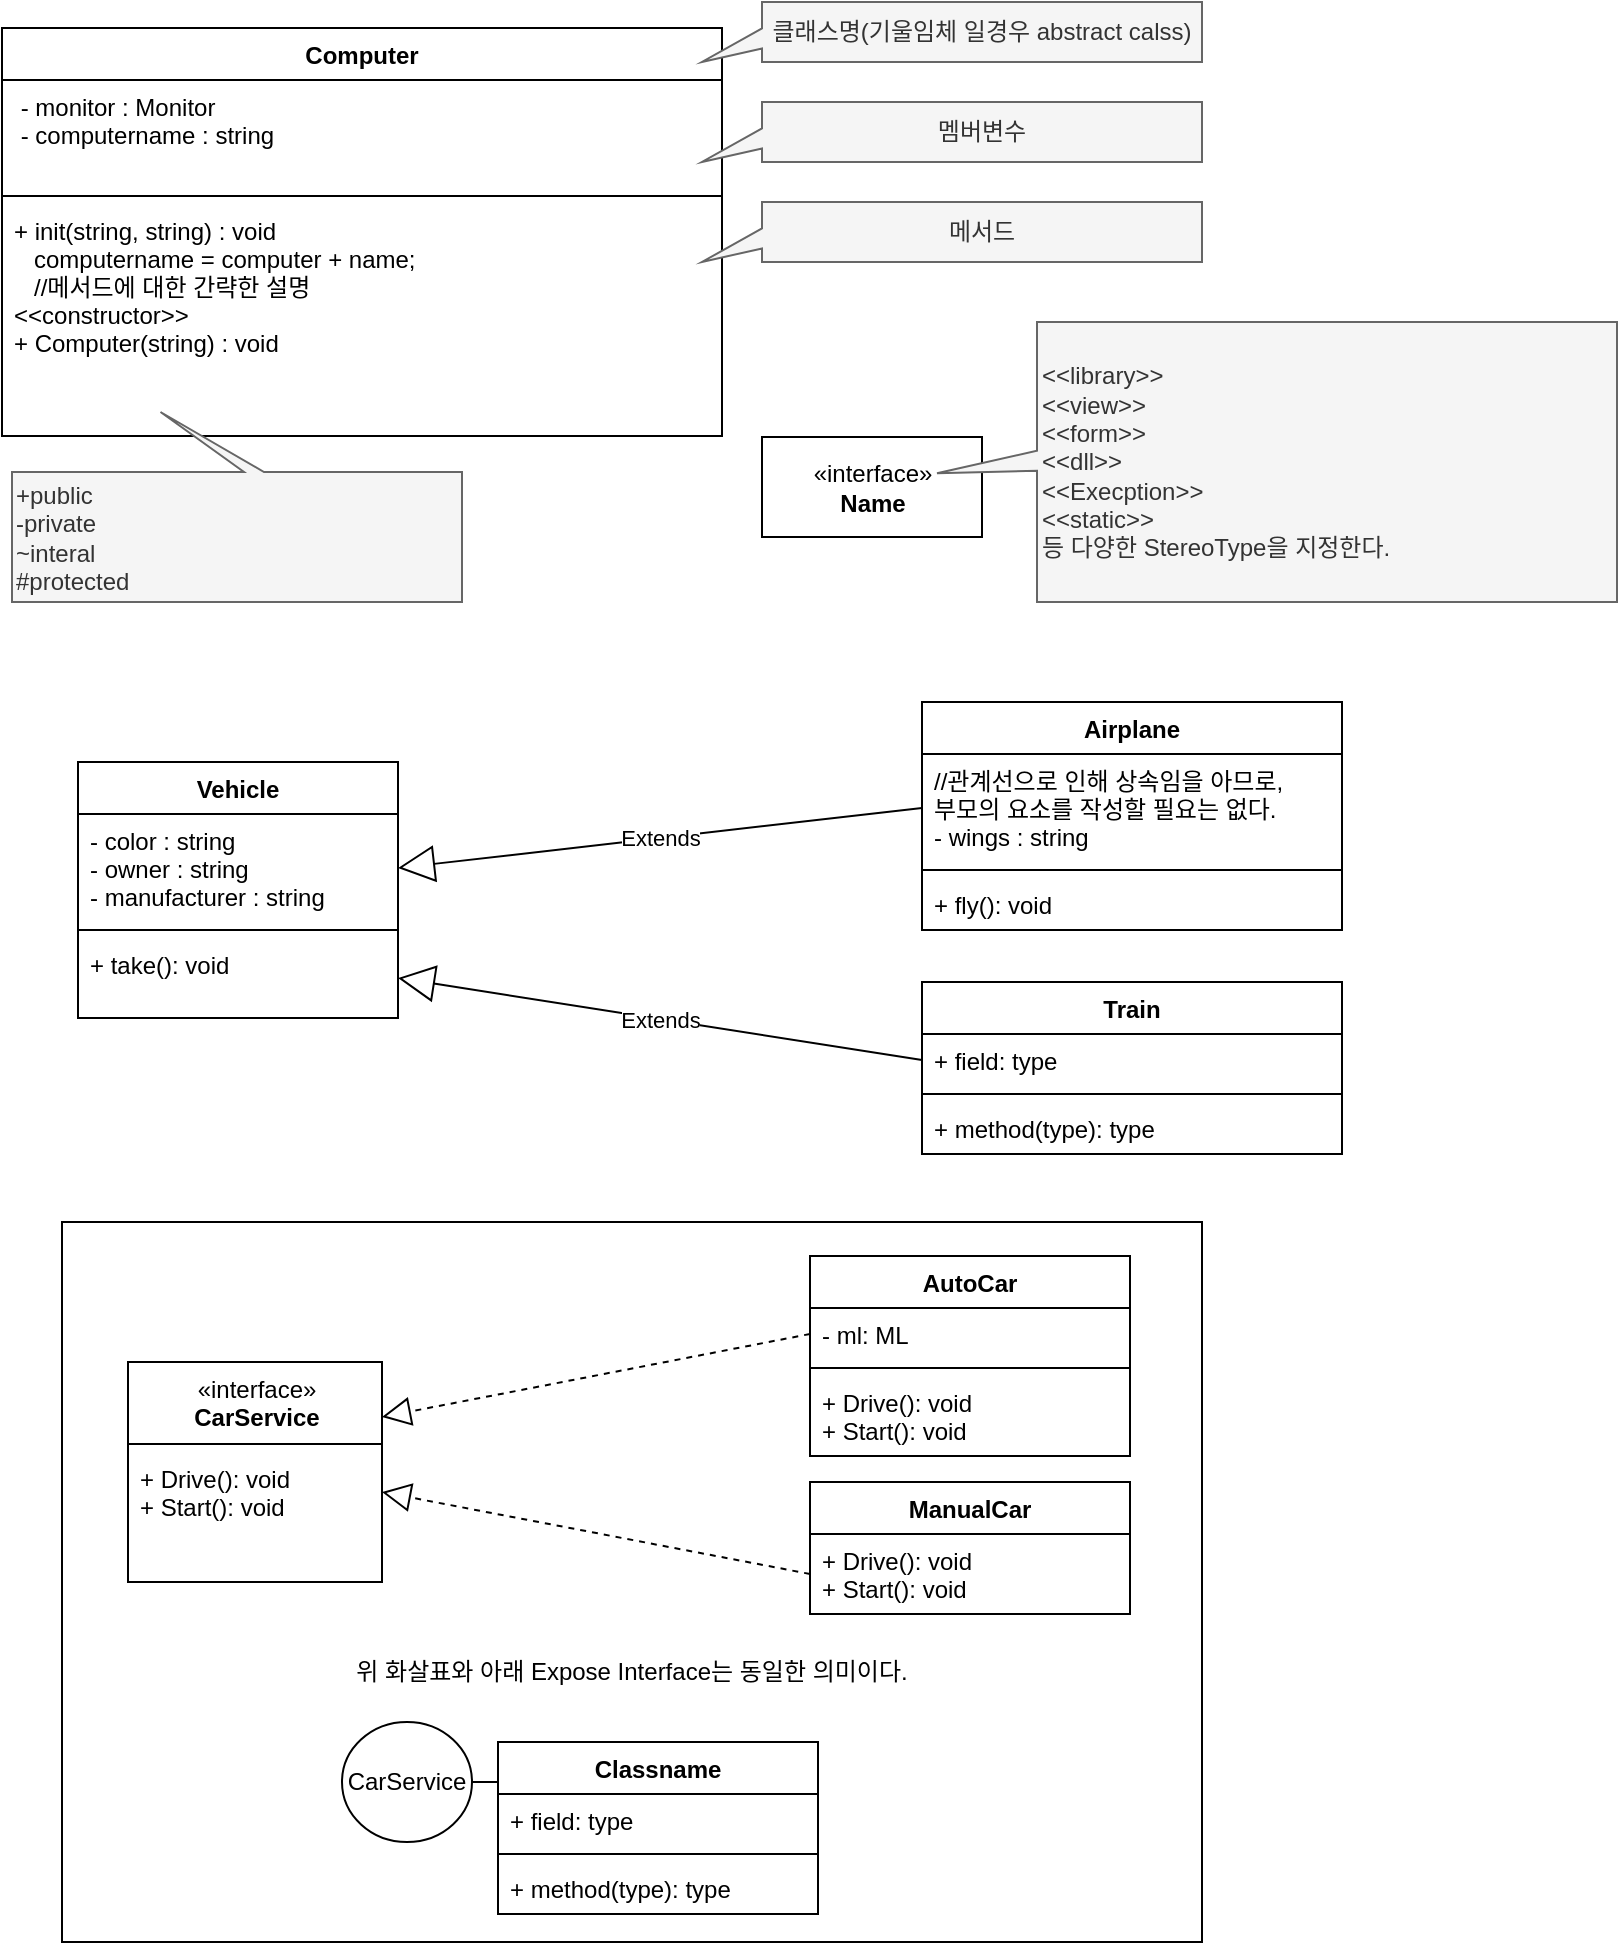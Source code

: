 <mxfile version="20.6.0" type="device"><diagram id="C5RBs43oDa-KdzZeNtuy" name="Page-1"><mxGraphModel dx="1422" dy="794" grid="1" gridSize="10" guides="1" tooltips="1" connect="1" arrows="1" fold="1" page="1" pageScale="1" pageWidth="827" pageHeight="1169" math="0" shadow="0"><root><mxCell id="WIyWlLk6GJQsqaUBKTNV-0"/><mxCell id="WIyWlLk6GJQsqaUBKTNV-1" parent="WIyWlLk6GJQsqaUBKTNV-0"/><mxCell id="caqupmd_ma4hAGuPp7cU-48" value="" style="rounded=0;whiteSpace=wrap;html=1;" vertex="1" parent="WIyWlLk6GJQsqaUBKTNV-1"><mxGeometry x="40" y="660" width="570" height="360" as="geometry"/></mxCell><mxCell id="A6jEKDnrJPkpb3QwIxSq-0" value="Computer" style="swimlane;fontStyle=1;align=center;verticalAlign=top;childLayout=stackLayout;horizontal=1;startSize=26;horizontalStack=0;resizeParent=1;resizeParentMax=0;resizeLast=0;collapsible=1;marginBottom=0;direction=east;" parent="WIyWlLk6GJQsqaUBKTNV-1" vertex="1"><mxGeometry x="10" y="63" width="360" height="204" as="geometry"><mxRectangle x="50" y="80" width="100" height="30" as="alternateBounds"/></mxGeometry></mxCell><mxCell id="A6jEKDnrJPkpb3QwIxSq-1" value=" - monitor : Monitor&#10; - computername : string" style="text;strokeColor=none;fillColor=none;align=left;verticalAlign=top;spacingLeft=4;spacingRight=4;overflow=hidden;rotatable=0;points=[[0,0.5],[1,0.5]];portConstraint=eastwest;" parent="A6jEKDnrJPkpb3QwIxSq-0" vertex="1"><mxGeometry y="26" width="360" height="54" as="geometry"/></mxCell><mxCell id="A6jEKDnrJPkpb3QwIxSq-2" value="" style="line;strokeWidth=1;fillColor=none;align=left;verticalAlign=middle;spacingTop=-1;spacingLeft=3;spacingRight=3;rotatable=0;labelPosition=right;points=[];portConstraint=eastwest;strokeColor=inherit;" parent="A6jEKDnrJPkpb3QwIxSq-0" vertex="1"><mxGeometry y="80" width="360" height="8" as="geometry"/></mxCell><object label="+ init(string, string) : void&#10;   computername = computer + name;&#10;   //메서드에 대한 간략한 설명&#10;&lt;&lt;constructor&gt;&gt;&#10;+ Computer(string) : void" placeholders="1" id="A6jEKDnrJPkpb3QwIxSq-3"><mxCell style="text;strokeColor=none;fillColor=none;align=left;verticalAlign=top;spacingLeft=4;spacingRight=4;overflow=hidden;rotatable=0;points=[[0,0.5],[1,0.5]];portConstraint=eastwest;" parent="A6jEKDnrJPkpb3QwIxSq-0" vertex="1"><mxGeometry y="88" width="360" height="116" as="geometry"/></mxCell></object><mxCell id="A6jEKDnrJPkpb3QwIxSq-4" value="&amp;laquo;interface&amp;raquo;&lt;br&gt;&lt;b&gt;Name&lt;/b&gt;" style="html=1;" parent="WIyWlLk6GJQsqaUBKTNV-1" vertex="1"><mxGeometry x="390" y="267.5" width="110" height="50" as="geometry"/></mxCell><mxCell id="A6jEKDnrJPkpb3QwIxSq-10" value="클래스명(기울임체 일경우 abstract calss)" style="shape=callout;perimeter=calloutPerimeter;size=30;position=0.44;base=10;position2=1;rotation=90;direction=east;html=1;whiteSpace=wrap;horizontal=0;fillColor=#f5f5f5;fontColor=#333333;strokeColor=#666666;" parent="WIyWlLk6GJQsqaUBKTNV-1" vertex="1"><mxGeometry x="470" y="-60" width="30" height="250" as="geometry"/></mxCell><mxCell id="A6jEKDnrJPkpb3QwIxSq-11" value="멤버변수" style="shape=callout;perimeter=calloutPerimeter;size=30;position=0.44;base=10;position2=1;rotation=90;direction=east;html=1;whiteSpace=wrap;horizontal=0;fillColor=#f5f5f5;fontColor=#333333;strokeColor=#666666;" parent="WIyWlLk6GJQsqaUBKTNV-1" vertex="1"><mxGeometry x="470" y="-10" width="30" height="250" as="geometry"/></mxCell><mxCell id="A6jEKDnrJPkpb3QwIxSq-12" value="메서드" style="shape=callout;perimeter=calloutPerimeter;size=30;position=0.44;base=10;position2=1;rotation=90;direction=east;html=1;whiteSpace=wrap;horizontal=0;fillColor=#f5f5f5;fontColor=#333333;strokeColor=#666666;" parent="WIyWlLk6GJQsqaUBKTNV-1" vertex="1"><mxGeometry x="470" y="40" width="30" height="250" as="geometry"/></mxCell><mxCell id="A6jEKDnrJPkpb3QwIxSq-15" value="+public&lt;br&gt;-private&lt;br&gt;~interal&lt;br&gt;#protected" style="shape=callout;perimeter=calloutPerimeter;size=30;position=0.44;base=10;position2=0.67;rotation=90;direction=south;html=1;whiteSpace=wrap;horizontal=0;align=left;fillColor=#f5f5f5;fontColor=#333333;strokeColor=#666666;" parent="WIyWlLk6GJQsqaUBKTNV-1" vertex="1"><mxGeometry x="80" y="190" width="95" height="225" as="geometry"/></mxCell><mxCell id="A6jEKDnrJPkpb3QwIxSq-16" value="&amp;lt;&amp;lt;library&amp;gt;&amp;gt;&lt;br&gt;&amp;lt;&amp;lt;view&amp;gt;&amp;gt;&lt;br&gt;&amp;lt;&amp;lt;form&amp;gt;&amp;gt;&lt;br&gt;&amp;lt;&amp;lt;dll&amp;gt;&amp;gt;&lt;br&gt;&amp;lt;&amp;lt;Execption&amp;gt;&amp;gt;&lt;br&gt;&amp;lt;&amp;lt;static&amp;gt;&amp;gt;&lt;br&gt;등 다양한 StereoType을 지정한다." style="shape=callout;perimeter=calloutPerimeter;size=50;position=0.46;base=10;position2=0.54;rotation=90;direction=east;html=1;whiteSpace=wrap;horizontal=0;align=left;fillColor=#f5f5f5;fontColor=#333333;strokeColor=#666666;" parent="WIyWlLk6GJQsqaUBKTNV-1" vertex="1"><mxGeometry x="577.5" y="110" width="140" height="340" as="geometry"/></mxCell><mxCell id="caqupmd_ma4hAGuPp7cU-0" value="Vehicle" style="swimlane;fontStyle=1;align=center;verticalAlign=top;childLayout=stackLayout;horizontal=1;startSize=26;horizontalStack=0;resizeParent=1;resizeParentMax=0;resizeLast=0;collapsible=1;marginBottom=0;" vertex="1" parent="WIyWlLk6GJQsqaUBKTNV-1"><mxGeometry x="48" y="430" width="160" height="128" as="geometry"/></mxCell><mxCell id="caqupmd_ma4hAGuPp7cU-1" value="- color : string&#10;- owner : string&#10;- manufacturer : string" style="text;strokeColor=none;fillColor=none;align=left;verticalAlign=top;spacingLeft=4;spacingRight=4;overflow=hidden;rotatable=0;points=[[0,0.5],[1,0.5]];portConstraint=eastwest;" vertex="1" parent="caqupmd_ma4hAGuPp7cU-0"><mxGeometry y="26" width="160" height="54" as="geometry"/></mxCell><mxCell id="caqupmd_ma4hAGuPp7cU-2" value="" style="line;strokeWidth=1;fillColor=none;align=left;verticalAlign=middle;spacingTop=-1;spacingLeft=3;spacingRight=3;rotatable=0;labelPosition=right;points=[];portConstraint=eastwest;strokeColor=inherit;" vertex="1" parent="caqupmd_ma4hAGuPp7cU-0"><mxGeometry y="80" width="160" height="8" as="geometry"/></mxCell><mxCell id="caqupmd_ma4hAGuPp7cU-3" value="+ take(): void" style="text;strokeColor=none;fillColor=none;align=left;verticalAlign=top;spacingLeft=4;spacingRight=4;overflow=hidden;rotatable=0;points=[[0,0.5],[1,0.5]];portConstraint=eastwest;" vertex="1" parent="caqupmd_ma4hAGuPp7cU-0"><mxGeometry y="88" width="160" height="40" as="geometry"/></mxCell><mxCell id="caqupmd_ma4hAGuPp7cU-4" value="Airplane" style="swimlane;fontStyle=1;align=center;verticalAlign=top;childLayout=stackLayout;horizontal=1;startSize=26;horizontalStack=0;resizeParent=1;resizeParentMax=0;resizeLast=0;collapsible=1;marginBottom=0;" vertex="1" parent="WIyWlLk6GJQsqaUBKTNV-1"><mxGeometry x="470" y="400" width="210" height="114" as="geometry"/></mxCell><mxCell id="caqupmd_ma4hAGuPp7cU-5" value="//관계선으로 인해 상속임을 아므로, &#10;부모의 요소를 작성할 필요는 없다.&#10;- wings : string" style="text;strokeColor=none;fillColor=none;align=left;verticalAlign=top;spacingLeft=4;spacingRight=4;overflow=hidden;rotatable=0;points=[[0,0.5],[1,0.5]];portConstraint=eastwest;" vertex="1" parent="caqupmd_ma4hAGuPp7cU-4"><mxGeometry y="26" width="210" height="54" as="geometry"/></mxCell><mxCell id="caqupmd_ma4hAGuPp7cU-6" value="" style="line;strokeWidth=1;fillColor=none;align=left;verticalAlign=middle;spacingTop=-1;spacingLeft=3;spacingRight=3;rotatable=0;labelPosition=right;points=[];portConstraint=eastwest;strokeColor=inherit;" vertex="1" parent="caqupmd_ma4hAGuPp7cU-4"><mxGeometry y="80" width="210" height="8" as="geometry"/></mxCell><mxCell id="caqupmd_ma4hAGuPp7cU-7" value="+ fly(): void" style="text;strokeColor=none;fillColor=none;align=left;verticalAlign=top;spacingLeft=4;spacingRight=4;overflow=hidden;rotatable=0;points=[[0,0.5],[1,0.5]];portConstraint=eastwest;" vertex="1" parent="caqupmd_ma4hAGuPp7cU-4"><mxGeometry y="88" width="210" height="26" as="geometry"/></mxCell><mxCell id="caqupmd_ma4hAGuPp7cU-8" value="Train" style="swimlane;fontStyle=1;align=center;verticalAlign=top;childLayout=stackLayout;horizontal=1;startSize=26;horizontalStack=0;resizeParent=1;resizeParentMax=0;resizeLast=0;collapsible=1;marginBottom=0;" vertex="1" parent="WIyWlLk6GJQsqaUBKTNV-1"><mxGeometry x="470" y="540" width="210" height="86" as="geometry"/></mxCell><mxCell id="caqupmd_ma4hAGuPp7cU-9" value="+ field: type" style="text;strokeColor=none;fillColor=none;align=left;verticalAlign=top;spacingLeft=4;spacingRight=4;overflow=hidden;rotatable=0;points=[[0,0.5],[1,0.5]];portConstraint=eastwest;" vertex="1" parent="caqupmd_ma4hAGuPp7cU-8"><mxGeometry y="26" width="210" height="26" as="geometry"/></mxCell><mxCell id="caqupmd_ma4hAGuPp7cU-10" value="" style="line;strokeWidth=1;fillColor=none;align=left;verticalAlign=middle;spacingTop=-1;spacingLeft=3;spacingRight=3;rotatable=0;labelPosition=right;points=[];portConstraint=eastwest;strokeColor=inherit;" vertex="1" parent="caqupmd_ma4hAGuPp7cU-8"><mxGeometry y="52" width="210" height="8" as="geometry"/></mxCell><mxCell id="caqupmd_ma4hAGuPp7cU-11" value="+ method(type): type" style="text;strokeColor=none;fillColor=none;align=left;verticalAlign=top;spacingLeft=4;spacingRight=4;overflow=hidden;rotatable=0;points=[[0,0.5],[1,0.5]];portConstraint=eastwest;" vertex="1" parent="caqupmd_ma4hAGuPp7cU-8"><mxGeometry y="60" width="210" height="26" as="geometry"/></mxCell><mxCell id="caqupmd_ma4hAGuPp7cU-14" value="Extends" style="endArrow=block;endSize=16;endFill=0;html=1;rounded=0;exitX=0;exitY=0.5;exitDx=0;exitDy=0;entryX=1;entryY=0.5;entryDx=0;entryDy=0;" edge="1" parent="WIyWlLk6GJQsqaUBKTNV-1" source="caqupmd_ma4hAGuPp7cU-5" target="caqupmd_ma4hAGuPp7cU-1"><mxGeometry width="160" relative="1" as="geometry"><mxPoint x="290" y="510" as="sourcePoint"/><mxPoint x="450" y="510" as="targetPoint"/></mxGeometry></mxCell><mxCell id="caqupmd_ma4hAGuPp7cU-15" value="Extends" style="endArrow=block;endSize=16;endFill=0;html=1;rounded=0;exitX=0;exitY=0.5;exitDx=0;exitDy=0;entryX=1;entryY=0.5;entryDx=0;entryDy=0;" edge="1" parent="WIyWlLk6GJQsqaUBKTNV-1" source="caqupmd_ma4hAGuPp7cU-9" target="caqupmd_ma4hAGuPp7cU-3"><mxGeometry width="160" relative="1" as="geometry"><mxPoint x="480" y="449" as="sourcePoint"/><mxPoint x="210" y="480" as="targetPoint"/></mxGeometry></mxCell><mxCell id="caqupmd_ma4hAGuPp7cU-19" value="«interface»&lt;br&gt;&lt;b&gt;CarService&lt;br&gt;&lt;br&gt;&lt;br&gt;&lt;/b&gt;" style="html=1;verticalAlign=top;" vertex="1" parent="WIyWlLk6GJQsqaUBKTNV-1"><mxGeometry x="73" y="730" width="127" height="110" as="geometry"/></mxCell><mxCell id="caqupmd_ma4hAGuPp7cU-25" value="+ Drive(): void&#10;+ Start(): void" style="text;strokeColor=none;fillColor=none;align=left;verticalAlign=top;spacingLeft=4;spacingRight=4;overflow=hidden;rotatable=0;points=[[0,0.5],[1,0.5]];portConstraint=eastwest;" vertex="1" parent="WIyWlLk6GJQsqaUBKTNV-1"><mxGeometry x="73" y="775" width="127" height="40" as="geometry"/></mxCell><mxCell id="caqupmd_ma4hAGuPp7cU-26" value="" style="line;strokeWidth=1;fillColor=none;align=left;verticalAlign=middle;spacingTop=-1;spacingLeft=3;spacingRight=3;rotatable=0;labelPosition=right;points=[];portConstraint=eastwest;strokeColor=inherit;" vertex="1" parent="WIyWlLk6GJQsqaUBKTNV-1"><mxGeometry x="73" y="767" width="127" height="8" as="geometry"/></mxCell><mxCell id="caqupmd_ma4hAGuPp7cU-27" value="AutoCar" style="swimlane;fontStyle=1;align=center;verticalAlign=top;childLayout=stackLayout;horizontal=1;startSize=26;horizontalStack=0;resizeParent=1;resizeParentMax=0;resizeLast=0;collapsible=1;marginBottom=0;" vertex="1" parent="WIyWlLk6GJQsqaUBKTNV-1"><mxGeometry x="414" y="677" width="160" height="100" as="geometry"/></mxCell><mxCell id="caqupmd_ma4hAGuPp7cU-28" value="- ml: ML" style="text;strokeColor=none;fillColor=none;align=left;verticalAlign=top;spacingLeft=4;spacingRight=4;overflow=hidden;rotatable=0;points=[[0,0.5],[1,0.5]];portConstraint=eastwest;" vertex="1" parent="caqupmd_ma4hAGuPp7cU-27"><mxGeometry y="26" width="160" height="26" as="geometry"/></mxCell><mxCell id="caqupmd_ma4hAGuPp7cU-29" value="" style="line;strokeWidth=1;fillColor=none;align=left;verticalAlign=middle;spacingTop=-1;spacingLeft=3;spacingRight=3;rotatable=0;labelPosition=right;points=[];portConstraint=eastwest;strokeColor=inherit;" vertex="1" parent="caqupmd_ma4hAGuPp7cU-27"><mxGeometry y="52" width="160" height="8" as="geometry"/></mxCell><mxCell id="caqupmd_ma4hAGuPp7cU-30" value="+ Drive(): void&#10;+ Start(): void" style="text;strokeColor=none;fillColor=none;align=left;verticalAlign=top;spacingLeft=4;spacingRight=4;overflow=hidden;rotatable=0;points=[[0,0.5],[1,0.5]];portConstraint=eastwest;" vertex="1" parent="caqupmd_ma4hAGuPp7cU-27"><mxGeometry y="60" width="160" height="40" as="geometry"/></mxCell><mxCell id="caqupmd_ma4hAGuPp7cU-35" value="ManualCar" style="swimlane;fontStyle=1;align=center;verticalAlign=top;childLayout=stackLayout;horizontal=1;startSize=26;horizontalStack=0;resizeParent=1;resizeParentMax=0;resizeLast=0;collapsible=1;marginBottom=0;" vertex="1" parent="WIyWlLk6GJQsqaUBKTNV-1"><mxGeometry x="414" y="790" width="160" height="66" as="geometry"/></mxCell><mxCell id="caqupmd_ma4hAGuPp7cU-38" value="+ Drive(): void&#10;+ Start(): void" style="text;strokeColor=none;fillColor=none;align=left;verticalAlign=top;spacingLeft=4;spacingRight=4;overflow=hidden;rotatable=0;points=[[0,0.5],[1,0.5]];portConstraint=eastwest;" vertex="1" parent="caqupmd_ma4hAGuPp7cU-35"><mxGeometry y="26" width="160" height="40" as="geometry"/></mxCell><mxCell id="caqupmd_ma4hAGuPp7cU-39" value="" style="endArrow=block;dashed=1;endFill=0;endSize=12;html=1;rounded=0;exitX=0;exitY=0.5;exitDx=0;exitDy=0;entryX=1;entryY=0.25;entryDx=0;entryDy=0;" edge="1" parent="WIyWlLk6GJQsqaUBKTNV-1" source="caqupmd_ma4hAGuPp7cU-28" target="caqupmd_ma4hAGuPp7cU-19"><mxGeometry width="160" relative="1" as="geometry"><mxPoint x="330" y="790" as="sourcePoint"/><mxPoint x="490" y="790" as="targetPoint"/></mxGeometry></mxCell><mxCell id="caqupmd_ma4hAGuPp7cU-40" value="" style="endArrow=block;dashed=1;endFill=0;endSize=12;html=1;rounded=0;exitX=0;exitY=0.5;exitDx=0;exitDy=0;entryX=1;entryY=0.5;entryDx=0;entryDy=0;" edge="1" parent="WIyWlLk6GJQsqaUBKTNV-1" source="caqupmd_ma4hAGuPp7cU-38" target="caqupmd_ma4hAGuPp7cU-25"><mxGeometry width="160" relative="1" as="geometry"><mxPoint x="424" y="726" as="sourcePoint"/><mxPoint x="210" y="767.5" as="targetPoint"/></mxGeometry></mxCell><mxCell id="caqupmd_ma4hAGuPp7cU-41" value="Classname" style="swimlane;fontStyle=1;align=center;verticalAlign=top;childLayout=stackLayout;horizontal=1;startSize=26;horizontalStack=0;resizeParent=1;resizeParentMax=0;resizeLast=0;collapsible=1;marginBottom=0;" vertex="1" parent="WIyWlLk6GJQsqaUBKTNV-1"><mxGeometry x="258" y="920" width="160" height="86" as="geometry"/></mxCell><mxCell id="caqupmd_ma4hAGuPp7cU-42" value="+ field: type" style="text;strokeColor=none;fillColor=none;align=left;verticalAlign=top;spacingLeft=4;spacingRight=4;overflow=hidden;rotatable=0;points=[[0,0.5],[1,0.5]];portConstraint=eastwest;" vertex="1" parent="caqupmd_ma4hAGuPp7cU-41"><mxGeometry y="26" width="160" height="26" as="geometry"/></mxCell><mxCell id="caqupmd_ma4hAGuPp7cU-43" value="" style="line;strokeWidth=1;fillColor=none;align=left;verticalAlign=middle;spacingTop=-1;spacingLeft=3;spacingRight=3;rotatable=0;labelPosition=right;points=[];portConstraint=eastwest;strokeColor=inherit;" vertex="1" parent="caqupmd_ma4hAGuPp7cU-41"><mxGeometry y="52" width="160" height="8" as="geometry"/></mxCell><mxCell id="caqupmd_ma4hAGuPp7cU-44" value="+ method(type): type" style="text;strokeColor=none;fillColor=none;align=left;verticalAlign=top;spacingLeft=4;spacingRight=4;overflow=hidden;rotatable=0;points=[[0,0.5],[1,0.5]];portConstraint=eastwest;" vertex="1" parent="caqupmd_ma4hAGuPp7cU-41"><mxGeometry y="60" width="160" height="26" as="geometry"/></mxCell><mxCell id="caqupmd_ma4hAGuPp7cU-47" value="CarService" style="shape=umlBoundary;whiteSpace=wrap;html=1;direction=west;" vertex="1" parent="WIyWlLk6GJQsqaUBKTNV-1"><mxGeometry x="180" y="910" width="78" height="60" as="geometry"/></mxCell><mxCell id="caqupmd_ma4hAGuPp7cU-49" value="위 화살표와 아래 Expose Interface는 동일한 의미이다." style="text;html=1;strokeColor=none;fillColor=none;align=center;verticalAlign=middle;whiteSpace=wrap;rounded=0;" vertex="1" parent="WIyWlLk6GJQsqaUBKTNV-1"><mxGeometry x="160" y="870" width="330" height="30" as="geometry"/></mxCell></root></mxGraphModel></diagram></mxfile>